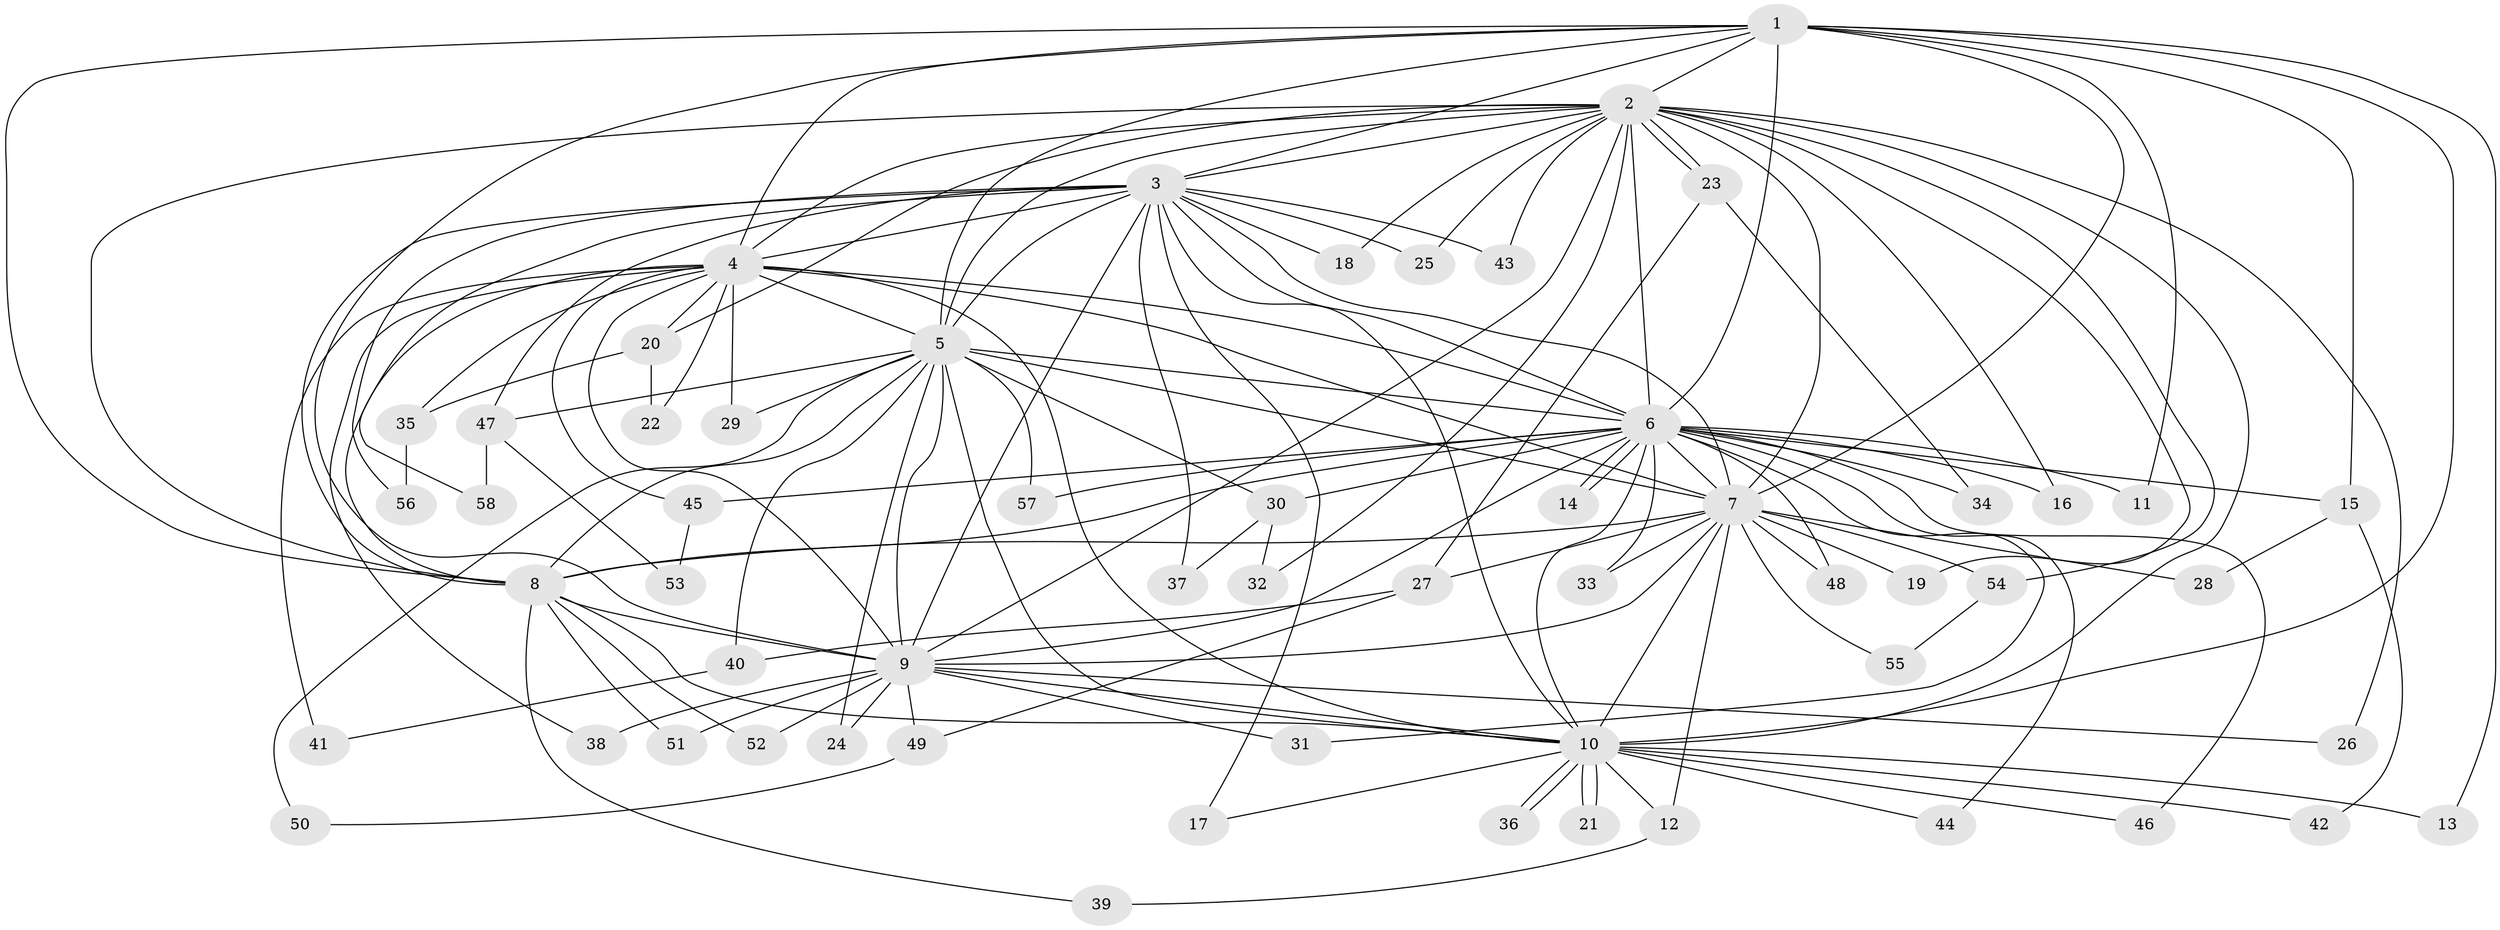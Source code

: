 // coarse degree distribution, {12: 0.045454545454545456, 23: 0.022727272727272728, 14: 0.022727272727272728, 11: 0.022727272727272728, 24: 0.022727272727272728, 16: 0.022727272727272728, 2: 0.5681818181818182, 3: 0.11363636363636363, 4: 0.06818181818181818, 6: 0.022727272727272728, 1: 0.06818181818181818}
// Generated by graph-tools (version 1.1) at 2025/41/03/06/25 10:41:33]
// undirected, 58 vertices, 141 edges
graph export_dot {
graph [start="1"]
  node [color=gray90,style=filled];
  1;
  2;
  3;
  4;
  5;
  6;
  7;
  8;
  9;
  10;
  11;
  12;
  13;
  14;
  15;
  16;
  17;
  18;
  19;
  20;
  21;
  22;
  23;
  24;
  25;
  26;
  27;
  28;
  29;
  30;
  31;
  32;
  33;
  34;
  35;
  36;
  37;
  38;
  39;
  40;
  41;
  42;
  43;
  44;
  45;
  46;
  47;
  48;
  49;
  50;
  51;
  52;
  53;
  54;
  55;
  56;
  57;
  58;
  1 -- 2;
  1 -- 3;
  1 -- 4;
  1 -- 5;
  1 -- 6;
  1 -- 7;
  1 -- 8;
  1 -- 9;
  1 -- 10;
  1 -- 11;
  1 -- 13;
  1 -- 15;
  2 -- 3;
  2 -- 4;
  2 -- 5;
  2 -- 6;
  2 -- 7;
  2 -- 8;
  2 -- 9;
  2 -- 10;
  2 -- 16;
  2 -- 18;
  2 -- 19;
  2 -- 20;
  2 -- 23;
  2 -- 23;
  2 -- 25;
  2 -- 26;
  2 -- 32;
  2 -- 43;
  2 -- 54;
  3 -- 4;
  3 -- 5;
  3 -- 6;
  3 -- 7;
  3 -- 8;
  3 -- 9;
  3 -- 10;
  3 -- 17;
  3 -- 18;
  3 -- 25;
  3 -- 37;
  3 -- 43;
  3 -- 47;
  3 -- 56;
  3 -- 58;
  4 -- 5;
  4 -- 6;
  4 -- 7;
  4 -- 8;
  4 -- 9;
  4 -- 10;
  4 -- 20;
  4 -- 22;
  4 -- 29;
  4 -- 35;
  4 -- 38;
  4 -- 41;
  4 -- 45;
  5 -- 6;
  5 -- 7;
  5 -- 8;
  5 -- 9;
  5 -- 10;
  5 -- 24;
  5 -- 29;
  5 -- 30;
  5 -- 40;
  5 -- 47;
  5 -- 50;
  5 -- 57;
  6 -- 7;
  6 -- 8;
  6 -- 9;
  6 -- 10;
  6 -- 11;
  6 -- 14;
  6 -- 14;
  6 -- 15;
  6 -- 16;
  6 -- 30;
  6 -- 31;
  6 -- 33;
  6 -- 34;
  6 -- 44;
  6 -- 45;
  6 -- 46;
  6 -- 48;
  6 -- 57;
  7 -- 8;
  7 -- 9;
  7 -- 10;
  7 -- 12;
  7 -- 19;
  7 -- 27;
  7 -- 28;
  7 -- 33;
  7 -- 48;
  7 -- 54;
  7 -- 55;
  8 -- 9;
  8 -- 10;
  8 -- 39;
  8 -- 51;
  8 -- 52;
  9 -- 10;
  9 -- 24;
  9 -- 26;
  9 -- 31;
  9 -- 38;
  9 -- 49;
  9 -- 51;
  9 -- 52;
  10 -- 12;
  10 -- 13;
  10 -- 17;
  10 -- 21;
  10 -- 21;
  10 -- 36;
  10 -- 36;
  10 -- 42;
  10 -- 44;
  10 -- 46;
  12 -- 39;
  15 -- 28;
  15 -- 42;
  20 -- 22;
  20 -- 35;
  23 -- 27;
  23 -- 34;
  27 -- 40;
  27 -- 49;
  30 -- 32;
  30 -- 37;
  35 -- 56;
  40 -- 41;
  45 -- 53;
  47 -- 53;
  47 -- 58;
  49 -- 50;
  54 -- 55;
}
